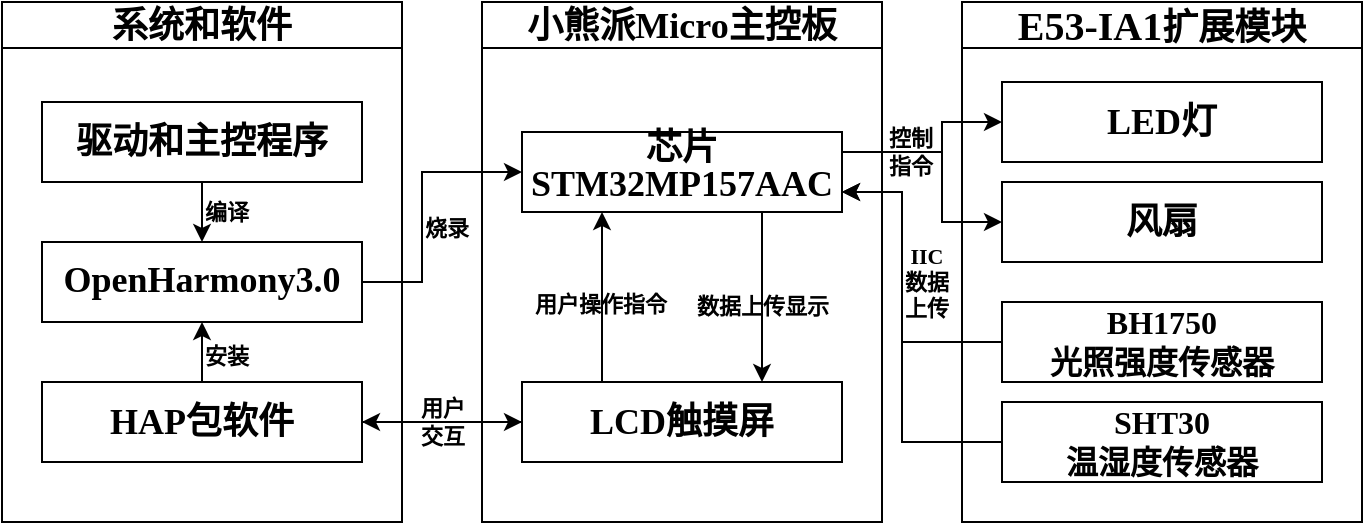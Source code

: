 <mxfile version="24.3.1" type="github">
  <diagram name="第 1 页" id="3ZTBjOKi6uMCx4f697i8">
    <mxGraphModel dx="2327" dy="757" grid="1" gridSize="10" guides="1" tooltips="1" connect="1" arrows="1" fold="1" page="1" pageScale="1" pageWidth="827" pageHeight="1169" math="0" shadow="0">
      <root>
        <mxCell id="0" />
        <mxCell id="1" parent="0" />
        <mxCell id="lkIAF6Ucc0pM8_Qveme0-1" value="&lt;font style=&quot;font-size: 18px;&quot;&gt;&lt;span style=&quot;font-family: 宋体;&quot;&gt;小熊派&lt;/span&gt;&lt;font style=&quot;font-size: 18px;&quot; face=&quot;Times New Roman&quot;&gt;Micro&lt;/font&gt;&lt;span style=&quot;font-family: 宋体;&quot;&gt;主控板&lt;/span&gt;&lt;/font&gt;" style="swimlane;whiteSpace=wrap;html=1;" vertex="1" parent="1">
          <mxGeometry x="-320" y="360" width="200" height="260" as="geometry">
            <mxRectangle x="-360" y="360" width="140" height="30" as="alternateBounds" />
          </mxGeometry>
        </mxCell>
        <mxCell id="lkIAF6Ucc0pM8_Qveme0-8" style="edgeStyle=orthogonalEdgeStyle;rounded=0;orthogonalLoop=1;jettySize=auto;html=1;exitX=0.75;exitY=1;exitDx=0;exitDy=0;entryX=0.75;entryY=0;entryDx=0;entryDy=0;" edge="1" parent="lkIAF6Ucc0pM8_Qveme0-1" source="jWBbzzz8dNwmZsgEdaD3-1" target="jWBbzzz8dNwmZsgEdaD3-5">
          <mxGeometry relative="1" as="geometry" />
        </mxCell>
        <mxCell id="lkIAF6Ucc0pM8_Qveme0-10" value="数据上传显示" style="edgeLabel;html=1;align=center;verticalAlign=middle;resizable=0;points=[];labelBackgroundColor=none;fontFamily=宋体;fontStyle=1" vertex="1" connectable="0" parent="lkIAF6Ucc0pM8_Qveme0-8">
          <mxGeometry x="0.117" y="1" relative="1" as="geometry">
            <mxPoint x="-1" y="-1" as="offset" />
          </mxGeometry>
        </mxCell>
        <mxCell id="jWBbzzz8dNwmZsgEdaD3-1" value="&lt;div style=&quot;line-height: 90%;&quot;&gt;&lt;span lang=&quot;EN-US&quot; style=&quot;&quot;&gt;&lt;font face=&quot;宋体&quot; style=&quot;font-size: 18px;&quot;&gt;芯片&lt;/font&gt;&lt;/span&gt;&lt;/div&gt;&lt;span lang=&quot;EN-US&quot; style=&quot;&quot;&gt;&lt;font face=&quot;Times New Roman&quot; style=&quot;font-size: 18px;&quot;&gt;STM32MP157AAC&lt;/font&gt;&lt;/span&gt;" style="rounded=0;whiteSpace=wrap;html=1;fontStyle=1;container=0;fillColor=none;" parent="lkIAF6Ucc0pM8_Qveme0-1" vertex="1">
          <mxGeometry x="20" y="65" width="160" height="40" as="geometry" />
        </mxCell>
        <mxCell id="lkIAF6Ucc0pM8_Qveme0-7" style="edgeStyle=orthogonalEdgeStyle;rounded=0;orthogonalLoop=1;jettySize=auto;html=1;exitX=0.25;exitY=0;exitDx=0;exitDy=0;entryX=0.25;entryY=1;entryDx=0;entryDy=0;" edge="1" parent="lkIAF6Ucc0pM8_Qveme0-1" source="jWBbzzz8dNwmZsgEdaD3-5" target="jWBbzzz8dNwmZsgEdaD3-1">
          <mxGeometry relative="1" as="geometry" />
        </mxCell>
        <mxCell id="lkIAF6Ucc0pM8_Qveme0-9" value="用户操作指令" style="edgeLabel;html=1;align=center;verticalAlign=middle;resizable=0;points=[];labelBackgroundColor=none;fontFamily=宋体;fontStyle=1" vertex="1" connectable="0" parent="lkIAF6Ucc0pM8_Qveme0-7">
          <mxGeometry x="-0.076" relative="1" as="geometry">
            <mxPoint x="-1" as="offset" />
          </mxGeometry>
        </mxCell>
        <mxCell id="jWBbzzz8dNwmZsgEdaD3-5" value="&lt;font style=&quot;font-size: 18px;&quot;&gt;&lt;font face=&quot;Times New Roman&quot;&gt;LCD&lt;/font&gt;&lt;font face=&quot;宋体&quot;&gt;触摸屏&lt;/font&gt;&lt;/font&gt;" style="rounded=0;whiteSpace=wrap;html=1;fontStyle=1;container=0;fillColor=none;" parent="lkIAF6Ucc0pM8_Qveme0-1" vertex="1">
          <mxGeometry x="20" y="190" width="160" height="40" as="geometry" />
        </mxCell>
        <mxCell id="lkIAF6Ucc0pM8_Qveme0-2" value="&lt;b style=&quot;font-size: 20px;&quot;&gt;&lt;font face=&quot;Times New Roman&quot;&gt;E53-IA1&lt;/font&gt;&lt;font style=&quot;font-size: 18px;&quot; face=&quot;宋体&quot;&gt;扩展模块&lt;/font&gt;&lt;/b&gt;" style="swimlane;whiteSpace=wrap;html=1;startSize=23;" vertex="1" parent="1">
          <mxGeometry x="-80" y="360" width="200" height="260" as="geometry" />
        </mxCell>
        <mxCell id="jWBbzzz8dNwmZsgEdaD3-14" value="&lt;span style=&quot;font-size:12.0pt;font-family:&lt;br/&gt;&amp;quot;Times New Roman&amp;quot;,serif;mso-fareast-font-family:宋体;mso-bidi-theme-font:minor-bidi;&lt;br/&gt;mso-ansi-language:EN-US;mso-fareast-language:ZH-CN;mso-bidi-language:AR-SA&quot; lang=&quot;EN-US&quot;&gt;&lt;font face=&quot;Times New Roman&quot;&gt;SHT30&lt;/font&gt;&lt;/span&gt;&lt;div&gt;&lt;span style=&quot;font-size:12.0pt;font-family:宋体;mso-ascii-font-family:&amp;quot;Times New Roman&amp;quot;;&lt;br/&gt;mso-hansi-font-family:&amp;quot;Times New Roman&amp;quot;;mso-bidi-font-family:&amp;quot;Times New Roman&amp;quot;;&lt;br/&gt;mso-bidi-theme-font:minor-bidi;mso-ansi-language:EN-US;mso-fareast-language:&lt;br/&gt;ZH-CN;mso-bidi-language:AR-SA&quot;&gt;温湿度传感器&lt;/span&gt;&lt;/div&gt;" style="rounded=0;whiteSpace=wrap;html=1;fontStyle=1;container=0;fillColor=none;" parent="lkIAF6Ucc0pM8_Qveme0-2" vertex="1">
          <mxGeometry x="20.0" y="200" width="160" height="40" as="geometry" />
        </mxCell>
        <mxCell id="jWBbzzz8dNwmZsgEdaD3-16" value="&lt;span style=&quot;font-size: 12pt;&quot; lang=&quot;EN-US&quot;&gt;&lt;font face=&quot;Times New Roman&quot;&gt;BH1750&lt;/font&gt;&lt;/span&gt;&lt;div&gt;&lt;span style=&quot;font-size:12.0pt;font-family:宋体;mso-ascii-font-family:&amp;quot;Times New Roman&amp;quot;;&lt;br/&gt;mso-hansi-font-family:&amp;quot;Times New Roman&amp;quot;;mso-bidi-font-family:&amp;quot;Times New Roman&amp;quot;;&lt;br/&gt;mso-bidi-theme-font:minor-bidi;mso-ansi-language:EN-US;mso-fareast-language:&lt;br/&gt;ZH-CN;mso-bidi-language:AR-SA&quot;&gt;光照强度传感器&lt;/span&gt;&lt;br&gt;&lt;/div&gt;" style="rounded=0;whiteSpace=wrap;html=1;fontStyle=1;container=0;fillColor=none;" parent="lkIAF6Ucc0pM8_Qveme0-2" vertex="1">
          <mxGeometry x="20.0" y="150" width="160" height="40" as="geometry" />
        </mxCell>
        <mxCell id="jWBbzzz8dNwmZsgEdaD3-11" value="&lt;font style=&quot;font-size: 18px;&quot; face=&quot;Times New Roman&quot;&gt;LED&lt;/font&gt;&lt;font style=&quot;font-size: 18px;&quot; face=&quot;宋体&quot;&gt;灯&lt;/font&gt;" style="rounded=0;whiteSpace=wrap;html=1;fontStyle=1;container=0;fillColor=none;" parent="lkIAF6Ucc0pM8_Qveme0-2" vertex="1">
          <mxGeometry x="20" y="40" width="160" height="40" as="geometry" />
        </mxCell>
        <mxCell id="jWBbzzz8dNwmZsgEdaD3-12" value="&lt;span style=&quot;font-size: 18px;&quot;&gt;&lt;font face=&quot;宋体&quot;&gt;风扇&lt;/font&gt;&lt;/span&gt;" style="rounded=0;whiteSpace=wrap;html=1;fontStyle=1;container=0;fillColor=none;" parent="lkIAF6Ucc0pM8_Qveme0-2" vertex="1">
          <mxGeometry x="20" y="90" width="160" height="40" as="geometry" />
        </mxCell>
        <mxCell id="lkIAF6Ucc0pM8_Qveme0-3" value="&lt;font style=&quot;font-size: 18px;&quot; face=&quot;宋体&quot;&gt;系统和软件&lt;/font&gt;" style="swimlane;whiteSpace=wrap;html=1;" vertex="1" parent="1">
          <mxGeometry x="-560" y="360" width="200" height="260" as="geometry" />
        </mxCell>
        <mxCell id="lkIAF6Ucc0pM8_Qveme0-4" value="&lt;div style=&quot;line-height: 90%;&quot;&gt;&lt;span style=&quot;font-size: 18px;&quot;&gt;&lt;font face=&quot;Times New Roman&quot;&gt;OpenHarmony3.0&lt;/font&gt;&lt;/span&gt;&lt;/div&gt;" style="rounded=0;whiteSpace=wrap;html=1;fontStyle=1;container=0;fillColor=none;" vertex="1" parent="lkIAF6Ucc0pM8_Qveme0-3">
          <mxGeometry x="20" y="120" width="160" height="40" as="geometry" />
        </mxCell>
        <mxCell id="lkIAF6Ucc0pM8_Qveme0-18" style="edgeStyle=orthogonalEdgeStyle;rounded=0;orthogonalLoop=1;jettySize=auto;html=1;exitX=0.5;exitY=0;exitDx=0;exitDy=0;entryX=0.5;entryY=1;entryDx=0;entryDy=0;" edge="1" parent="lkIAF6Ucc0pM8_Qveme0-3" source="lkIAF6Ucc0pM8_Qveme0-5" target="lkIAF6Ucc0pM8_Qveme0-4">
          <mxGeometry relative="1" as="geometry" />
        </mxCell>
        <mxCell id="lkIAF6Ucc0pM8_Qveme0-19" value="安装" style="edgeLabel;html=1;align=center;verticalAlign=middle;resizable=0;points=[];labelBackgroundColor=none;fontFamily=宋体;fontStyle=1" vertex="1" connectable="0" parent="lkIAF6Ucc0pM8_Qveme0-18">
          <mxGeometry x="-0.178" y="-2" relative="1" as="geometry">
            <mxPoint x="10" y="-1" as="offset" />
          </mxGeometry>
        </mxCell>
        <mxCell id="lkIAF6Ucc0pM8_Qveme0-5" value="&lt;span style=&quot;font-size: 18px;&quot;&gt;&lt;font face=&quot;Times New Roman&quot;&gt;HAP&lt;/font&gt;&lt;font face=&quot;宋体&quot;&gt;包软件&lt;/font&gt;&lt;/span&gt;" style="rounded=0;whiteSpace=wrap;html=1;fontStyle=1;container=0;fillColor=none;" vertex="1" parent="lkIAF6Ucc0pM8_Qveme0-3">
          <mxGeometry x="20" y="190" width="160" height="40" as="geometry" />
        </mxCell>
        <mxCell id="lkIAF6Ucc0pM8_Qveme0-13" style="edgeStyle=orthogonalEdgeStyle;rounded=0;orthogonalLoop=1;jettySize=auto;html=1;exitX=0.5;exitY=1;exitDx=0;exitDy=0;entryX=0.5;entryY=0;entryDx=0;entryDy=0;" edge="1" parent="lkIAF6Ucc0pM8_Qveme0-3" source="lkIAF6Ucc0pM8_Qveme0-6" target="lkIAF6Ucc0pM8_Qveme0-4">
          <mxGeometry relative="1" as="geometry" />
        </mxCell>
        <mxCell id="lkIAF6Ucc0pM8_Qveme0-14" value="编译" style="edgeLabel;html=1;align=center;verticalAlign=middle;resizable=0;points=[];labelBackgroundColor=none;fontFamily=宋体;fontStyle=1" vertex="1" connectable="0" parent="lkIAF6Ucc0pM8_Qveme0-13">
          <mxGeometry x="-0.157" y="-1" relative="1" as="geometry">
            <mxPoint x="13" y="2" as="offset" />
          </mxGeometry>
        </mxCell>
        <mxCell id="lkIAF6Ucc0pM8_Qveme0-6" value="&lt;span style=&quot;font-size: 18px;&quot;&gt;&lt;font face=&quot;宋体&quot;&gt;驱动和主控程序&lt;/font&gt;&lt;/span&gt;" style="rounded=0;whiteSpace=wrap;html=1;fontStyle=1;container=0;fillColor=none;" vertex="1" parent="lkIAF6Ucc0pM8_Qveme0-3">
          <mxGeometry x="20" y="50" width="160" height="40" as="geometry" />
        </mxCell>
        <mxCell id="lkIAF6Ucc0pM8_Qveme0-11" style="edgeStyle=orthogonalEdgeStyle;rounded=0;orthogonalLoop=1;jettySize=auto;html=1;exitX=1;exitY=0.5;exitDx=0;exitDy=0;entryX=0;entryY=0.5;entryDx=0;entryDy=0;" edge="1" parent="1" source="lkIAF6Ucc0pM8_Qveme0-4" target="jWBbzzz8dNwmZsgEdaD3-1">
          <mxGeometry relative="1" as="geometry">
            <Array as="points">
              <mxPoint x="-350" y="500" />
              <mxPoint x="-350" y="445" />
            </Array>
          </mxGeometry>
        </mxCell>
        <mxCell id="lkIAF6Ucc0pM8_Qveme0-12" value="烧录" style="edgeLabel;html=1;align=center;verticalAlign=middle;resizable=0;points=[];labelBackgroundColor=none;fontFamily=宋体;fontStyle=1" vertex="1" connectable="0" parent="lkIAF6Ucc0pM8_Qveme0-11">
          <mxGeometry x="-0.056" y="1" relative="1" as="geometry">
            <mxPoint x="13" y="6" as="offset" />
          </mxGeometry>
        </mxCell>
        <mxCell id="lkIAF6Ucc0pM8_Qveme0-20" style="edgeStyle=orthogonalEdgeStyle;rounded=0;orthogonalLoop=1;jettySize=auto;html=1;exitX=0;exitY=0.5;exitDx=0;exitDy=0;entryX=1;entryY=0.75;entryDx=0;entryDy=0;" edge="1" parent="1" source="jWBbzzz8dNwmZsgEdaD3-16" target="jWBbzzz8dNwmZsgEdaD3-1">
          <mxGeometry relative="1" as="geometry">
            <Array as="points">
              <mxPoint x="-110" y="530" />
              <mxPoint x="-110" y="455" />
            </Array>
          </mxGeometry>
        </mxCell>
        <mxCell id="lkIAF6Ucc0pM8_Qveme0-21" style="edgeStyle=orthogonalEdgeStyle;rounded=0;orthogonalLoop=1;jettySize=auto;html=1;exitX=1;exitY=0.25;exitDx=0;exitDy=0;entryX=0;entryY=0.5;entryDx=0;entryDy=0;" edge="1" parent="1" source="jWBbzzz8dNwmZsgEdaD3-1" target="jWBbzzz8dNwmZsgEdaD3-11">
          <mxGeometry relative="1" as="geometry">
            <Array as="points">
              <mxPoint x="-90" y="435" />
              <mxPoint x="-90" y="420" />
            </Array>
          </mxGeometry>
        </mxCell>
        <mxCell id="lkIAF6Ucc0pM8_Qveme0-22" style="edgeStyle=orthogonalEdgeStyle;rounded=0;orthogonalLoop=1;jettySize=auto;html=1;exitX=1;exitY=0.25;exitDx=0;exitDy=0;entryX=0;entryY=0.5;entryDx=0;entryDy=0;" edge="1" parent="1" source="jWBbzzz8dNwmZsgEdaD3-1" target="jWBbzzz8dNwmZsgEdaD3-12">
          <mxGeometry relative="1" as="geometry">
            <Array as="points">
              <mxPoint x="-90" y="435" />
              <mxPoint x="-90" y="470" />
            </Array>
          </mxGeometry>
        </mxCell>
        <mxCell id="lkIAF6Ucc0pM8_Qveme0-23" value="控制&lt;div&gt;指令&lt;/div&gt;" style="edgeLabel;html=1;align=center;verticalAlign=middle;resizable=0;points=[];labelBackgroundColor=none;fontFamily=宋体;fontStyle=1" vertex="1" connectable="0" parent="lkIAF6Ucc0pM8_Qveme0-22">
          <mxGeometry x="-0.443" relative="1" as="geometry">
            <mxPoint x="2" as="offset" />
          </mxGeometry>
        </mxCell>
        <mxCell id="lkIAF6Ucc0pM8_Qveme0-24" style="edgeStyle=orthogonalEdgeStyle;rounded=0;orthogonalLoop=1;jettySize=auto;html=1;exitX=0;exitY=0.5;exitDx=0;exitDy=0;entryX=1;entryY=0.75;entryDx=0;entryDy=0;" edge="1" parent="1" source="jWBbzzz8dNwmZsgEdaD3-14" target="jWBbzzz8dNwmZsgEdaD3-1">
          <mxGeometry relative="1" as="geometry">
            <Array as="points">
              <mxPoint x="-110" y="580" />
              <mxPoint x="-110" y="455" />
            </Array>
          </mxGeometry>
        </mxCell>
        <mxCell id="lkIAF6Ucc0pM8_Qveme0-25" value="&lt;font face=&quot;Times New Roman&quot;&gt;IIC&lt;/font&gt;&lt;div&gt;数据&lt;/div&gt;&lt;div&gt;上传&lt;/div&gt;" style="edgeLabel;html=1;align=center;verticalAlign=middle;resizable=0;points=[];labelBackgroundColor=none;fontFamily=宋体;fontStyle=1" vertex="1" connectable="0" parent="lkIAF6Ucc0pM8_Qveme0-24">
          <mxGeometry x="0.315" relative="1" as="geometry">
            <mxPoint x="12" y="5" as="offset" />
          </mxGeometry>
        </mxCell>
        <mxCell id="lkIAF6Ucc0pM8_Qveme0-26" style="edgeStyle=orthogonalEdgeStyle;rounded=0;orthogonalLoop=1;jettySize=auto;html=1;exitX=1;exitY=0.5;exitDx=0;exitDy=0;entryX=0;entryY=0.5;entryDx=0;entryDy=0;" edge="1" parent="1" source="lkIAF6Ucc0pM8_Qveme0-5" target="jWBbzzz8dNwmZsgEdaD3-5">
          <mxGeometry relative="1" as="geometry" />
        </mxCell>
        <mxCell id="lkIAF6Ucc0pM8_Qveme0-28" style="edgeStyle=orthogonalEdgeStyle;rounded=0;orthogonalLoop=1;jettySize=auto;html=1;exitX=0;exitY=0.5;exitDx=0;exitDy=0;entryX=1;entryY=0.5;entryDx=0;entryDy=0;" edge="1" parent="1" source="jWBbzzz8dNwmZsgEdaD3-5" target="lkIAF6Ucc0pM8_Qveme0-5">
          <mxGeometry relative="1" as="geometry" />
        </mxCell>
        <mxCell id="lkIAF6Ucc0pM8_Qveme0-29" value="用户&lt;div&gt;交互&lt;/div&gt;" style="edgeLabel;html=1;align=center;verticalAlign=middle;resizable=0;points=[];labelBackgroundColor=none;fontFamily=宋体;fontStyle=1" vertex="1" connectable="0" parent="lkIAF6Ucc0pM8_Qveme0-28">
          <mxGeometry x="0.006" y="-2" relative="1" as="geometry">
            <mxPoint y="2" as="offset" />
          </mxGeometry>
        </mxCell>
      </root>
    </mxGraphModel>
  </diagram>
</mxfile>
